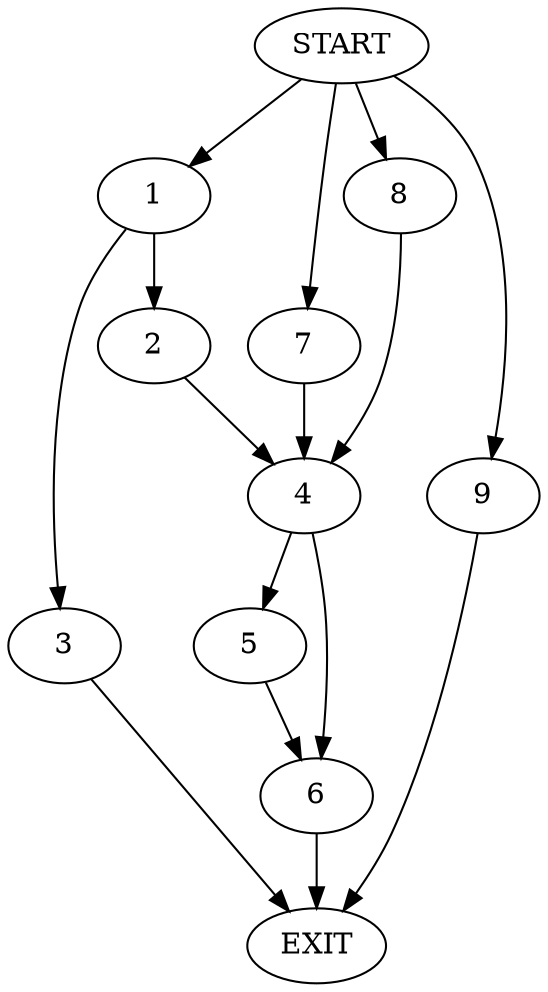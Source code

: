 digraph {
0 [label="START"]
10 [label="EXIT"]
0 -> 1
1 -> 2
1 -> 3
2 -> 4
3 -> 10
4 -> 5
4 -> 6
0 -> 7
7 -> 4
0 -> 8
8 -> 4
6 -> 10
5 -> 6
0 -> 9
9 -> 10
}
